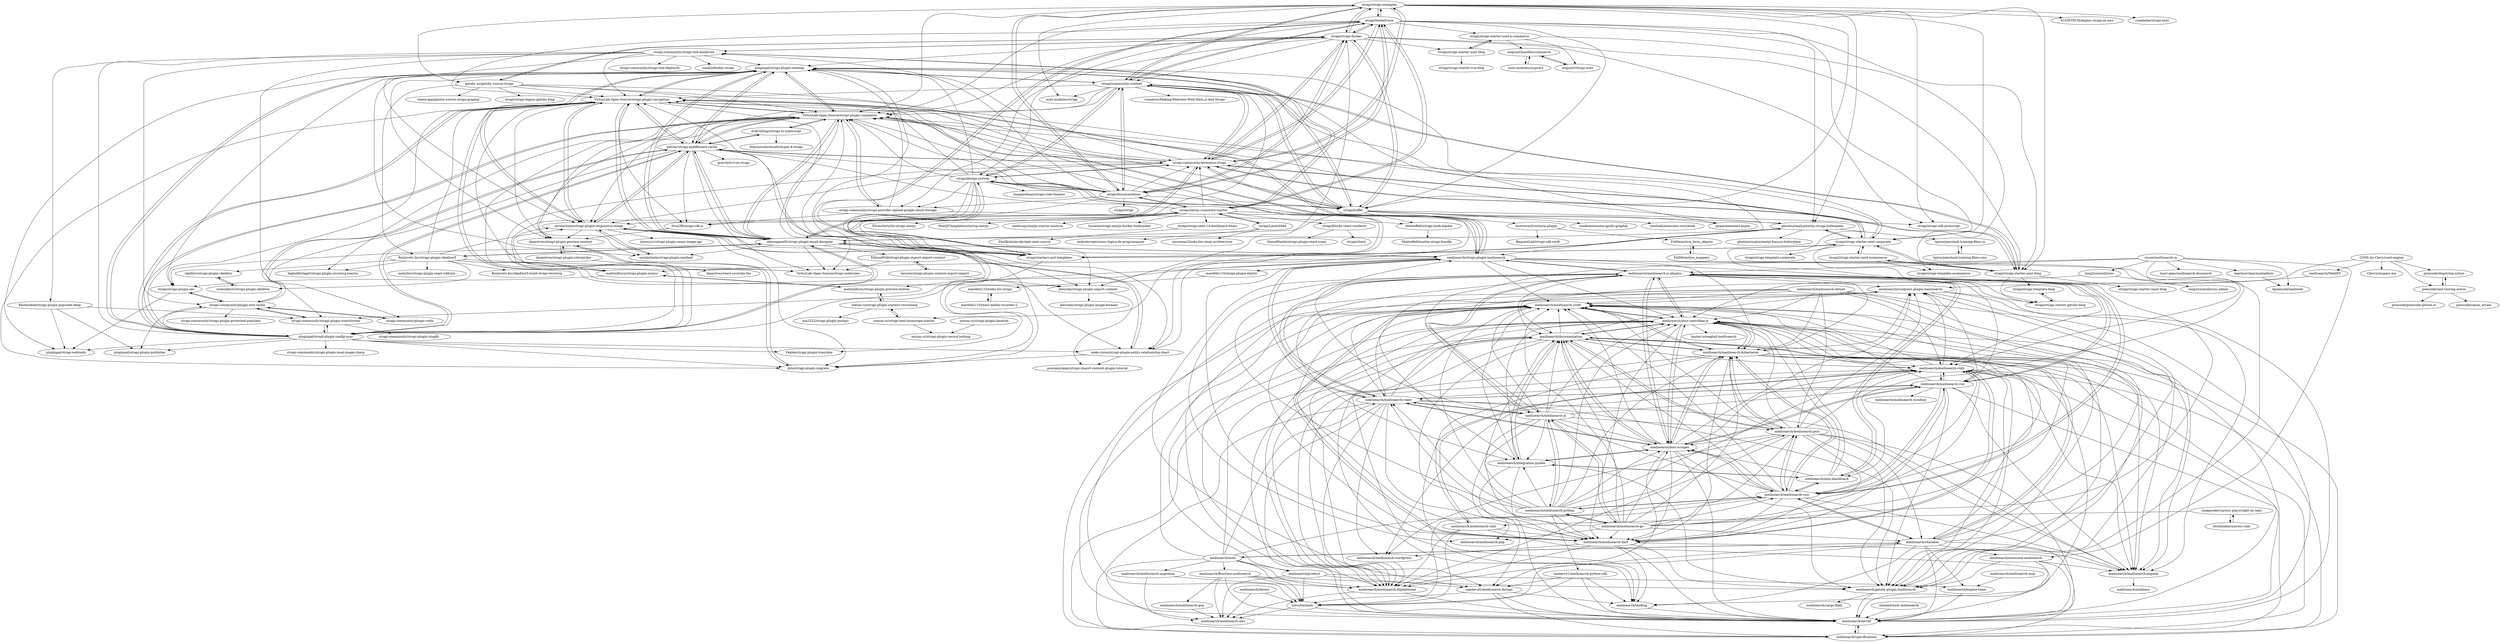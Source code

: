 digraph G {
"strapi/strapi-examples" -> "strapi/foodadvisor"
"strapi/strapi-examples" -> "strapi/strapi-docker"
"strapi/strapi-examples" -> "strapi-community/awesome-strapi"
"strapi/strapi-examples" -> "strapi/community-content"
"strapi/strapi-examples" -> "strapi/strapi-sdk-javascript"
"strapi/strapi-examples" -> "VirtusLab-Open-Source/strapi-plugin-comments"
"strapi/strapi-examples" -> "strapi/strapi-starter-next-blog"
"strapi/strapi-examples" -> "gatsby-uc/gatsby-source-strapi"
"strapi/strapi-examples" -> "61FINTECH/deploy-strapi-on-aws"
"strapi/strapi-examples" -> "strapi/buffet"
"strapi/strapi-examples" -> "strapi/strapi-starter-next-corporate"
"strapi/strapi-examples" -> "ryanbelke/strapi-next"
"strapi/strapi-examples" -> "ghoshnirmalya/nextjs-strapi-boilerplate"
"strapi/strapi-examples" -> "strapi/documentation"
"strapi/strapi-examples" -> "nuxt-modules/strapi" ["e"=1]
"shakacode/cypress-playwright-on-rails" -> "testdouble/cypress-rails"
"shakacode/cypress-playwright-on-rails" -> "meilisearch/meilisearch-rails"
"strapi/strapi-docker" -> "strapi/strapi-examples"
"strapi/strapi-docker" -> "strapi-community/awesome-strapi"
"strapi/strapi-docker" -> "strapi/strapi-sdk-javascript"
"strapi/strapi-docker" -> "strapi/buffet"
"strapi/strapi-docker" -> "gatsby-uc/gatsby-source-strapi"
"strapi/strapi-docker" -> "strapi/documentation"
"strapi/strapi-docker" -> "strapi/foodadvisor"
"strapi/strapi-docker" -> "strapi/community-content"
"strapi/strapi-docker" -> "strapi-community/strapi-provider-upload-google-cloud-storage"
"strapi/strapi-docker" -> "pluginpal/strapi-plugin-sitemap"
"strapi/strapi-docker" -> "VirtusLab-Open-Source/strapi-plugin-comments"
"strapi/strapi-docker" -> "strapi/strapi-starter-next-blog"
"strapi/strapi-docker" -> "jbeuckm/strapi-plugin-import-content"
"strapi/strapi-docker" -> "strapi-community/strapi-tool-dockerize"
"strapi/strapi-docker" -> "strapi/strapi-starter-nuxt-blog"
"erikvullings/strapi-to-typescript" -> "VirtusLab-Open-Source/strapi-plugin-comments"
"erikvullings/strapi-to-typescript" -> "patrixr/strapi-middleware-cache"
"erikvullings/strapi-to-typescript" -> "francescolorenzetti/types-4-strapi"
"strapi/foodadvisor" -> "strapi/strapi-examples"
"strapi/foodadvisor" -> "strapi-community/awesome-strapi"
"strapi/foodadvisor" -> "strapi/community-content"
"strapi/foodadvisor" -> "strapi/starters-and-templates"
"strapi/foodadvisor" -> "strapi/nextjs-corporate-starter"
"strapi/foodadvisor" -> "strapi/documentation"
"strapi/foodadvisor" -> "VirtusLab-Open-Source/strapi-plugin-comments"
"strapi/foodadvisor" -> "strapi/strapi-starter-next-blog"
"strapi/foodadvisor" -> "ghoshnirmalya/nextjs-strapi-boilerplate"
"strapi/foodadvisor" -> "strapi/strapi-starter-next-corporate"
"strapi/foodadvisor" -> "strapi/design-system"
"strapi/foodadvisor" -> "strapi/strapi-docker"
"strapi/foodadvisor" -> "strapi/buffet"
"strapi/foodadvisor" -> "VirtusLab-Open-Source/strapi-plugin-navigation"
"strapi/foodadvisor" -> "strapi/strapi-starter-nuxt-e-commerce"
"gatsby-uc/gatsby-source-strapi" -> "strapi/strapi-legacy-gatsby-blog"
"gatsby-uc/gatsby-source-strapi" -> "relate-app/gatsby-source-strapi-graphql"
"gatsby-uc/gatsby-source-strapi" -> "strapi/strapi-starter-gatsby-blog"
"gatsby-uc/gatsby-source-strapi" -> "strapi/strapi-docker"
"gatsby-uc/gatsby-source-strapi" -> "Roslovets-Inc/strapi-plugin-ckeditor5"
"gatsby-uc/gatsby-source-strapi" -> "VirtusLab-Open-Source/strapi-plugin-comments"
"gatsby-uc/gatsby-source-strapi" -> "VirtusLab-Open-Source/strapi-plugin-navigation"
"gatsby-uc/gatsby-source-strapi" -> "strapi-community/awesome-strapi"
"strapi-community/strapi-provider-upload-google-cloud-storage" -> "VirtusLab-Open-Source/strapi-plugin-comments"
"strapi-community/strapi-provider-upload-google-cloud-storage" -> "pluginpal/strapi-plugin-sitemap"
"strapi-community/strapi-provider-upload-google-cloud-storage" -> "Stun3R/strapi-sdk-js"
"strapi-community/strapi-provider-upload-google-cloud-storage" -> "MattieBelt/strapi-hook-algolia"
"meilisearch/MeiliES" -> "meilisearch/vuepress-plugin-meilisearch"
"strapi/buffet" -> "pluginpal/strapi-plugin-sitemap"
"strapi/buffet" -> "pnpm/awesome-pnpm" ["e"=1]
"strapi/buffet" -> "strapi-community/awesome-strapi"
"strapi/buffet" -> "lauthieb/awesome-storybook" ["e"=1]
"strapi/buffet" -> "strapi/community-content"
"strapi/buffet" -> "strapi/strapi-sdk-javascript"
"strapi/buffet" -> "VirtusLab-Open-Source/strapi-plugin-comments"
"strapi/buffet" -> "ooade/awesome-apollo-graphql" ["e"=1]
"strapi/buffet" -> "strapi/strapi-docker"
"strapi/buffet" -> "livestorm/livestorm-plugin"
"strapi/buffet" -> "strapi/design-system"
"strapi/buffet" -> "alexzaganelli/strapi-plugin-email-designer"
"strapi/buffet" -> "MattieBelt/strapi-hook-algolia"
"jbeuckm/strapi-plugin-import-content" -> "pouyamiralayi/strapi-import-content-plugin-tutorial"
"jbeuckm/strapi-plugin-import-content" -> "jbeuckm/strapi-plugin-image-formats"
"FidMe/active_form_objects" -> "FidMe/active_mappers"
"FidMe/active_mappers" -> "FidMe/active_form_objects"
"pluginpal/strapi-plugin-sitemap" -> "VirtusLab-Open-Source/strapi-plugin-comments"
"pluginpal/strapi-plugin-sitemap" -> "pluginpal/strapi-plugin-config-sync"
"pluginpal/strapi-plugin-sitemap" -> "VirtusLab-Open-Source/strapi-plugin-navigation"
"pluginpal/strapi-plugin-sitemap" -> "patrixr/strapi-middleware-cache"
"pluginpal/strapi-plugin-sitemap" -> "nicolashmln/strapi-plugin-responsive-image"
"pluginpal/strapi-plugin-sitemap" -> "strapi/strapi-plugin-seo"
"pluginpal/strapi-plugin-sitemap" -> "alexzaganelli/strapi-plugin-email-designer"
"pluginpal/strapi-plugin-sitemap" -> "pluginpal/strapi-webtools"
"pluginpal/strapi-plugin-sitemap" -> "strapi/buffet"
"pluginpal/strapi-plugin-sitemap" -> "pnpm/awesome-pnpm" ["e"=1]
"pluginpal/strapi-plugin-sitemap" -> "nicolashmln/strapi-plugin-oembed"
"pluginpal/strapi-plugin-sitemap" -> "Fekide/strapi-plugin-translate"
"pluginpal/strapi-plugin-sitemap" -> "danestves/strapi-plugin-preview-content"
"pluginpal/strapi-plugin-sitemap" -> "meilisearch/strapi-plugin-meilisearch"
"pluginpal/strapi-plugin-sitemap" -> "strapi/community-content"
"strapi-community/awesome-strapi" -> "VirtusLab-Open-Source/strapi-plugin-comments"
"strapi-community/awesome-strapi" -> "patrixr/strapi-middleware-cache"
"strapi-community/awesome-strapi" -> "alexzaganelli/strapi-plugin-email-designer"
"strapi-community/awesome-strapi" -> "VirtusLab-Open-Source/strapi-plugin-navigation"
"strapi-community/awesome-strapi" -> "strapi/strapi-examples"
"strapi-community/awesome-strapi" -> "strapi/strapi-docker"
"strapi-community/awesome-strapi" -> "strapi/buffet"
"strapi-community/awesome-strapi" -> "pluginpal/strapi-plugin-sitemap"
"strapi-community/awesome-strapi" -> "strapi/foodadvisor"
"strapi-community/awesome-strapi" -> "strapi/strapi-starter-next-blog"
"strapi-community/awesome-strapi" -> "nicolashmln/strapi-plugin-responsive-image"
"strapi-community/awesome-strapi" -> "strapi/design-system"
"strapi-community/awesome-strapi" -> "pluginpal/strapi-plugin-config-sync"
"strapi-community/awesome-strapi" -> "strapi/community-content"
"strapi-community/awesome-strapi" -> "strapi/strapi-starter-next-corporate"
"lazurey/strapi-plugin-content-export-import" -> "EdisonPeM/strapi-plugin-import-export-content"
"lazurey/strapi-plugin-content-export-import" -> "jbeuckm/strapi-plugin-import-content"
"strapi/strapi-starter-next-blog" -> "strapi/strapi-starter-next-corporate"
"strapi/strapi-starter-next-blog" -> "strapi/strapi-template-blog"
"strapi/strapi-starter-next-blog" -> "strapi/strapi-starter-react-blog"
"strapi/strapi-starter-next-blog" -> "strapi/strapi-starter-next-ecommerce"
"strapi/strapi-starter-next-blog" -> "strapi-community/awesome-strapi"
"strapi/strapi-starter-next-blog" -> "strapi/community-content"
"strapi/strapi-starter-next-blog" -> "strapi/strapi-starter-gatsby-blog"
"meilisearch/meilisearch-js" -> "meilisearch/meilisearch-js-plugins"
"meilisearch/meilisearch-js" -> "meilisearch/documentation"
"meilisearch/meilisearch-js" -> "meilisearch/meilisearch-react"
"meilisearch/meilisearch-js" -> "meilisearch/meilisearch-vue"
"meilisearch/meilisearch-js" -> "meilisearch/meilisearch-python"
"meilisearch/meilisearch-js" -> "meilisearch/docs-scraper"
"meilisearch/meilisearch-js" -> "meilisearch/meilisearch-swift"
"meilisearch/meilisearch-js" -> "meilisearch/meilisearch-go"
"meilisearch/meilisearch-js" -> "meilisearch/meilisearch-rust"
"meilisearch/meilisearch-js" -> "meilisearch/meilisearch-php" ["e"=1]
"meilisearch/meilisearch-js" -> "meilisearch/strapi-plugin-meilisearch"
"meilisearch/meilisearch-js" -> "meilisearch/docs-searchbar.js"
"meilisearch/meilisearch-js" -> "meilisearch/integration-guides"
"meilisearch/meilisearch-js" -> "meilisearch/meilisearch-dart"
"meilisearch/meilisearch-js" -> "meilisearch/meilisearch-java"
"ghoshnirmalya/nextjs-strapi-boilerplate" -> "ghoshnirmalya/nextjs-hasura-boilerplate" ["e"=1]
"ghoshnirmalya/nextjs-strapi-boilerplate" -> "strapi/starters-and-templates"
"ghoshnirmalya/nextjs-strapi-boilerplate" -> "alexzaganelli/strapi-plugin-email-designer"
"ghoshnirmalya/nextjs-strapi-boilerplate" -> "strapi/strapi-starter-next-corporate"
"ghoshnirmalya/nextjs-strapi-boilerplate" -> "tpiros/jamstack-training-films-ui"
"ghoshnirmalya/nextjs-strapi-boilerplate" -> "VirtusLab-Open-Source/strapi-plugin-comments"
"meilisearch/milli" -> "meilisearch/charabia"
"meilisearch/milli" -> "meilisearch/meilisearch-swift"
"meilisearch/milli" -> "irevoire/mieli"
"meilisearch/milli" -> "meilisearch/meilisearch-migration"
"meilisearch/milli" -> "meilisearch/meilisearch-react"
"meilisearch/milli" -> "meilisearch/product"
"meilisearch/milli" -> "meilisearch/meilisearch-aws"
"meilisearch/milli" -> "meilisearch/meilisearch-rust"
"meilisearch/milli" -> "meilisearch/meilisearch-digitalocean"
"meilisearch/milli" -> "meilisearch/firestore-meilisearch"
"meilisearch/milli" -> "meilisearch/documentation"
"CSML-by-Clevy/csml-engine" -> "ponicode/dogstring-action"
"CSML-by-Clevy/csml-engine" -> "ponicode/unit-testing-action"
"CSML-by-Clevy/csml-engine" -> "Clevyio/nopass.me"
"CSML-by-Clevy/csml-engine" -> "meilisearch/docs-searchbar.js"
"CSML-by-Clevy/csml-engine" -> "meilisearch/MeiliES"
"strapi/community-content" -> "VirtusLab-Open-Source/strapi-plugin-comments"
"strapi/community-content" -> "pluginpal/strapi-plugin-sitemap"
"strapi/community-content" -> "patrixr/strapi-middleware-cache"
"strapi/community-content" -> "strapi/foodadvisor"
"strapi/community-content" -> "strapi/buffet"
"strapi/community-content" -> "strapi/strapi-examples"
"strapi/community-content" -> "strapi-community/awesome-strapi"
"strapi/community-content" -> "jbeuckm/strapi-plugin-import-content"
"strapi/community-content" -> "strapi/strapi-starter-next-blog"
"strapi/community-content" -> "VirtusLab-Open-Source/strapi-plugin-navigation"
"strapi/community-content" -> "strapi/documentation"
"strapi/community-content" -> "nuxt-modules/strapi" ["e"=1]
"strapi/community-content" -> "strapi/design-system"
"strapi/community-content" -> "ivandoric/Making-Websites-With-Next.js-And-Strapi"
"strapi/community-content" -> "strapi/strapi-starter-next-corporate"
"patrixr/strapi-middleware-cache" -> "VirtusLab-Open-Source/strapi-plugin-comments"
"patrixr/strapi-middleware-cache" -> "strapi-community/plugin-rest-cache"
"patrixr/strapi-middleware-cache" -> "ijsto/strapi-plugin-migrate"
"patrixr/strapi-middleware-cache" -> "VirtusLab-Open-Source/strapi-plugin-navigation"
"patrixr/strapi-middleware-cache" -> "pluginpal/strapi-plugin-sitemap"
"patrixr/strapi-middleware-cache" -> "nicolashmln/strapi-plugin-responsive-image"
"patrixr/strapi-middleware-cache" -> "alexzaganelli/strapi-plugin-email-designer"
"patrixr/strapi-middleware-cache" -> "VirtusLab-Open-Source/strapi-molecules"
"patrixr/strapi-middleware-cache" -> "strapi-community/plugin-redis"
"patrixr/strapi-middleware-cache" -> "erikvullings/strapi-to-typescript"
"patrixr/strapi-middleware-cache" -> "Stun3R/strapi-sdk-js"
"patrixr/strapi-middleware-cache" -> "pluginpal/strapi-plugin-config-sync"
"patrixr/strapi-middleware-cache" -> "meilisearch/strapi-plugin-meilisearch"
"patrixr/strapi-middleware-cache" -> "strapi-community/awesome-strapi"
"patrixr/strapi-middleware-cache" -> "gravitybv/vue-strapi"
"meilisearch/integration-guides" -> "meilisearch/meilisearch-swift"
"meilisearch/integration-guides" -> "meilisearch/docs-searchbar.js"
"meilisearch/integration-guides" -> "meilisearch/devrel"
"meilisearch/integration-guides" -> "meilisearch/documentation"
"meilisearch/integration-guides" -> "meilisearch/gatsby-plugin-meilisearch"
"meilisearch/integration-guides" -> "sanders41/meilisearch-fastapi"
"meilisearch/integration-guides" -> "meilisearch/mini-dashboard"
"meilisearch/integration-guides" -> "meilisearch/docs-scraper"
"meilisearch/meilisearch-react" -> "meilisearch/meilisearch-js-plugins"
"meilisearch/meilisearch-react" -> "meilisearch/meilisearch-swift"
"meilisearch/meilisearch-react" -> "meilisearch/specifications"
"meilisearch/meilisearch-react" -> "meilisearch/gatsby-plugin-meilisearch"
"meilisearch/meilisearch-react" -> "meilisearch/meilisearch-dart"
"meilisearch/meilisearch-react" -> "meilisearch/meilisearch-wordpress"
"meilisearch/meilisearch-react" -> "meilisearch/docs-searchbar.js"
"meilisearch/meilisearch-react" -> "meilisearch/docs-scraper"
"meilisearch/meilisearch-react" -> "meilisearch/meilisearch-digitalocean"
"meilisearch/meilisearch-react" -> "meilisearch/devrel"
"meilisearch/meilisearch-react" -> "meilisearch/meilisearch-angular"
"meilisearch/meilisearch-react" -> "meilisearch/meilisearch-vue"
"meilisearch/meilisearch-react" -> "meilisearch/meilisearch-js"
"meilisearch/meilisearch-react" -> "meilisearch/strapi-plugin-meilisearch"
"meilisearch/meilisearch-react" -> "meilisearch/meilisearch-ruby"
"node-vision/strapi-plugin-entity-relationship-chart" -> "nicolashmln/strapi-plugin-responsive-image"
"node-vision/strapi-plugin-entity-relationship-chart" -> "ijsto/strapi-plugin-migrate"
"node-vision/strapi-plugin-entity-relationship-chart" -> "pouyamiralayi/strapi-import-content-plugin-tutorial"
"meilisearch/docs-searchbar.js" -> "meilisearch/docs-scraper"
"meilisearch/docs-searchbar.js" -> "meilisearch/meilisearch-swift"
"meilisearch/docs-searchbar.js" -> "meilisearch/devrel"
"meilisearch/docs-searchbar.js" -> "meilisearch/documentation"
"meilisearch/docs-searchbar.js" -> "meilisearch/landing"
"meilisearch/docs-searchbar.js" -> "sanders41/meilisearch-fastapi"
"meilisearch/docs-searchbar.js" -> "meilisearch/meilisearch-kubernetes"
"meilisearch/docs-searchbar.js" -> "meilisearch/meilisearch-dart"
"meilisearch/docs-searchbar.js" -> "meilisearch/meilisearch-js-plugins"
"meilisearch/docs-searchbar.js" -> "meilisearch/specifications"
"meilisearch/docs-searchbar.js" -> "meilisearch/meilisearch-digitalocean"
"meilisearch/docs-searchbar.js" -> "meilisearch/meilisearch-angular"
"meilisearch/docs-searchbar.js" -> "meilisearch/product"
"meilisearch/docs-searchbar.js" -> "hactar-is/wagtail-meilisearch"
"meilisearch/docs-searchbar.js" -> "meilisearch/gatsby-plugin-meilisearch"
"meilisearch/meilisearch-go" -> "meilisearch/meilisearch-swift"
"meilisearch/meilisearch-go" -> "meilisearch/meilisearch-rust"
"meilisearch/meilisearch-go" -> "meilisearch/documentation"
"meilisearch/meilisearch-go" -> "meilisearch/meilisearch-java"
"meilisearch/meilisearch-go" -> "meilisearch/meilisearch-python"
"meilisearch/meilisearch-go" -> "meilisearch/meilisearch-ruby"
"meilisearch/meilisearch-go" -> "meilisearch/meilisearch-js"
"meilisearch/meilisearch-go" -> "meilisearch/meilisearch-kubernetes"
"meilisearch/meilisearch-go" -> "meilisearch/meilisearch-react"
"meilisearch/meilisearch-go" -> "meilisearch/docs-searchbar.js"
"meilisearch/meilisearch-go" -> "meilisearch/charabia"
"meilisearch/meilisearch-go" -> "meilisearch/meilisearch-dart"
"meilisearch/meilisearch-go" -> "meilisearch/meilisearch-js-plugins"
"meilisearch/meilisearch-go" -> "meilisearch/meilisearch-php" ["e"=1]
"meilisearch/meilisearch-go" -> "meilisearch/docs-scraper"
"VirtusLab-Open-Source/strapi-plugin-comments" -> "VirtusLab-Open-Source/strapi-plugin-navigation"
"VirtusLab-Open-Source/strapi-plugin-comments" -> "pluginpal/strapi-plugin-sitemap"
"VirtusLab-Open-Source/strapi-plugin-comments" -> "alexzaganelli/strapi-plugin-email-designer"
"VirtusLab-Open-Source/strapi-plugin-comments" -> "patrixr/strapi-middleware-cache"
"VirtusLab-Open-Source/strapi-plugin-comments" -> "meilisearch/strapi-plugin-meilisearch"
"VirtusLab-Open-Source/strapi-plugin-comments" -> "VirtusLab-Open-Source/strapi-molecules"
"VirtusLab-Open-Source/strapi-plugin-comments" -> "erikvullings/strapi-to-typescript"
"VirtusLab-Open-Source/strapi-plugin-comments" -> "pluginpal/strapi-plugin-config-sync"
"VirtusLab-Open-Source/strapi-plugin-comments" -> "danestves/strapi-plugin-preview-content"
"VirtusLab-Open-Source/strapi-plugin-comments" -> "nicolashmln/strapi-plugin-responsive-image"
"VirtusLab-Open-Source/strapi-plugin-comments" -> "nicolashmln/strapi-plugin-oembed"
"VirtusLab-Open-Source/strapi-plugin-comments" -> "mattmilburn/strapi-plugin-menus"
"VirtusLab-Open-Source/strapi-plugin-comments" -> "node-vision/strapi-plugin-entity-relationship-chart"
"VirtusLab-Open-Source/strapi-plugin-comments" -> "fagbokforlaget/strapi-plugin-wysiwyg-toastui"
"VirtusLab-Open-Source/strapi-plugin-comments" -> "strapi-community/strapi-provider-upload-google-cloud-storage"
"meilisearch/meilisearch-js-plugins" -> "meilisearch/meilisearch-vue"
"meilisearch/meilisearch-js-plugins" -> "meilisearch/meilisearch-react"
"meilisearch/meilisearch-js-plugins" -> "meilisearch/docs-searchbar.js"
"meilisearch/meilisearch-js-plugins" -> "meilisearch/docs-scraper"
"meilisearch/meilisearch-js-plugins" -> "meilisearch/meilisearch-js"
"meilisearch/meilisearch-js-plugins" -> "meilisearch/mini-dashboard"
"meilisearch/meilisearch-js-plugins" -> "meilisearch/meilisearch-rust"
"meilisearch/meilisearch-js-plugins" -> "sanders41/meilisearch-fastapi"
"meilisearch/meilisearch-js-plugins" -> "meilisearch/integration-guides"
"meilisearch/meilisearch-js-plugins" -> "meilisearch/vuepress-plugin-meilisearch"
"meilisearch/meilisearch-js-plugins" -> "meilisearch/strapi-plugin-meilisearch"
"meilisearch/meilisearch-js-plugins" -> "meilisearch/meilisearch-ruby"
"meilisearch/meilisearch-js-plugins" -> "meilisearch/meilisearch-php" ["e"=1]
"meilisearch/meilisearch-js-plugins" -> "meilisearch/documentation"
"meilisearch/meilisearch-js-plugins" -> "meilisearch/meilisearch-kubernetes"
"ijsto/strapi-plugin-migrate" -> "danestves/strapi-plugin-preview-content"
"strapi/strapi-starter-gatsby-blog" -> "strapi/strapi-template-blog"
"testdouble/cypress-rails" -> "shakacode/cypress-playwright-on-rails"
"meilisearch/meilisearch-python" -> "meilisearch/docs-scraper"
"meilisearch/meilisearch-python" -> "meilisearch/meilisearch-rust"
"meilisearch/meilisearch-python" -> "meilisearch/meilisearch-swift"
"meilisearch/meilisearch-python" -> "meilisearch/meilisearch-dart"
"meilisearch/meilisearch-python" -> "meilisearch/documentation"
"meilisearch/meilisearch-python" -> "meilisearch/meilisearch-kubernetes"
"meilisearch/meilisearch-python" -> "meilisearch/meilisearch-react"
"meilisearch/meilisearch-python" -> "meilisearch/meilisearch-js"
"meilisearch/meilisearch-python" -> "meilisearch/docs-searchbar.js"
"meilisearch/meilisearch-python" -> "meilisearch/meilisearch-js-plugins"
"meilisearch/meilisearch-python" -> "sanders41/meilisearch-python-sdk"
"meilisearch/meilisearch-python" -> "meilisearch/meilisearch-go"
"meilisearch/meilisearch-python" -> "meilisearch/meilisearch-java"
"meilisearch/meilisearch-python" -> "meilisearch/integration-guides"
"meilisearch/meilisearch-python" -> "meilisearch/meilisearch-ruby"
"meilisearch/documentation" -> "meilisearch/meilisearch-swift"
"meilisearch/documentation" -> "meilisearch/devrel"
"meilisearch/documentation" -> "meilisearch/docs-searchbar.js"
"meilisearch/documentation" -> "meilisearch/docs-scraper"
"meilisearch/documentation" -> "meilisearch/specifications"
"meilisearch/documentation" -> "meilisearch/vuepress-plugin-meilisearch"
"meilisearch/documentation" -> "meilisearch/meilisearch-kubernetes"
"meilisearch/documentation" -> "meilisearch/landing"
"meilisearch/documentation" -> "meilisearch/integration-guides"
"meilisearch/documentation" -> "meilisearch/meilisearch-java"
"meilisearch/documentation" -> "meilisearch/meilisearch-dart"
"meilisearch/documentation" -> "meilisearch/charabia"
"meilisearch/documentation" -> "meilisearch/meilisearch-digitalocean"
"meilisearch/documentation" -> "meilisearch/meilisearch-angular"
"meilisearch/documentation" -> "meilisearch/meilisearch-ruby"
"strapi/strapi-starter-nuxt-blog" -> "strapi/strapi-starter-nuxt-e-commerce"
"strapi/strapi-starter-nuxt-blog" -> "strapi/strapi-starter-vue-blog"
"meilisearch/meilisearch-java" -> "meilisearch/meilisearch-swift"
"meilisearch/meilisearch-java" -> "meilisearch/meilisearch-dart"
"meilisearch/meilisearch-java" -> "meilisearch/documentation"
"meilisearch/meilisearch-java" -> "meilisearch/meilisearch-kubernetes"
"meilisearch/meilisearch-java" -> "meilisearch/meilisearch-ruby"
"meilisearch/meilisearch-java" -> "meilisearch/meilisearch-digitalocean"
"meilisearch/meilisearch-java" -> "meilisearch/meilisearch-angular"
"meilisearch/meilisearch-java" -> "meilisearch/meilisearch-rust"
"meilisearch/meilisearch-java" -> "meilisearch/docs-scraper"
"meilisearch/meilisearch-java" -> "meilisearch/devrel"
"meilisearch/meilisearch-java" -> "meilisearch/docs-searchbar.js"
"meilisearch/meilisearch-java" -> "meilisearch/charabia"
"meilisearch/meilisearch-java" -> "meilisearch/gatsby-plugin-meilisearch"
"meilisearch/meilisearch-java" -> "meilisearch/meilisearch-wordpress"
"meilisearch/meilisearch-java" -> "meilisearch/vuepress-plugin-meilisearch"
"meilisearch/meilisearch-ruby" -> "meilisearch/meilisearch-rails"
"meilisearch/meilisearch-ruby" -> "meilisearch/meilisearch-swift"
"meilisearch/meilisearch-ruby" -> "meilisearch/meilisearch-dart"
"meilisearch/meilisearch-ruby" -> "meilisearch/meilisearch-angular"
"meilisearch/meilisearch-ruby" -> "meilisearch/gatsby-plugin-meilisearch"
"meilisearch/meilisearch-ruby" -> "meilisearch/vuepress-plugin-meilisearch"
"meilisearch/meilisearch-ruby" -> "meilisearch/meilisearch-digitalocean"
"meilisearch/meilisearch-ruby" -> "meilisearch/devrel"
"meilisearch/meilisearch-ruby" -> "meilisearch/meilisearch-vue"
"meilisearch/meilisearch-ruby" -> "meilisearch/specifications"
"meilisearch/meilisearch-ruby" -> "meilisearch/docs-searchbar.js"
"meilisearch/meilisearch-kubernetes" -> "meilisearch/meilisearch-swift"
"meilisearch/meilisearch-kubernetes" -> "meilisearch/meilisearch-dart"
"meilisearch/meilisearch-kubernetes" -> "meilisearch/docs-searchbar.js"
"meilisearch/meilisearch-kubernetes" -> "meilisearch/meilisearch-rust"
"meilisearch/meilisearch-kubernetes" -> "meilisearch/devrel"
"meilisearch/meilisearch-kubernetes" -> "meilisearch/meilisearch-angular"
"meilisearch/meilisearch-kubernetes" -> "meilisearch/documentation"
"meilisearch/meilisearch-kubernetes" -> "meilisearch/gatsby-plugin-meilisearch"
"meilisearch/meilisearch-kubernetes" -> "meilisearch/docs-scraper"
"meilisearch/meilisearch-kubernetes" -> "meilisearch/meilisearch-ruby"
"meilisearch/meilisearch-kubernetes" -> "meilisearch/meilisearch-java"
"meilisearch/meilisearch-kubernetes" -> "meilisearch/vuepress-plugin-meilisearch"
"meilisearch/meilisearch-kubernetes" -> "meilisearch/specifications"
"meilisearch/meilisearch-kubernetes" -> "meilisearch/meilisearch-digitalocean"
"meilisearch/meilisearch-kubernetes" -> "meilisearch/landing"
"snipcart/headlesscommerce" -> "snipcart/strapi-nuxt"
"snipcart/headlesscommerce" -> "nuxt-modules/snipcart"
"meilisearch/meilisearch-dotnet" -> "meilisearch/meilisearch-dart"
"meilisearch/meilisearch-dotnet" -> "meilisearch/meilisearch-swift"
"meilisearch/meilisearch-dotnet" -> "meilisearch/meilisearch-angular"
"meilisearch/meilisearch-dotnet" -> "meilisearch/meilisearch-kubernetes"
"meilisearch/meilisearch-dotnet" -> "meilisearch/docs-searchbar.js"
"meilisearch/meilisearch-dotnet" -> "meilisearch/meilisearch-ruby"
"meilisearch/meilisearch-dotnet" -> "meilisearch/documentation"
"meilisearch/meilisearch-dotnet" -> "meilisearch/devrel"
"meilisearch/meilisearch-dotnet" -> "meilisearch/meilisearch-react"
"meilisearch/meilisearch-dotnet" -> "meilisearch/gatsby-plugin-meilisearch"
"meilisearch/meilisearch-dotnet" -> "meilisearch/meilisearch-java"
"MattieBelt/strapi-hook-algolia" -> "MattieBelt/mattie-strapi-bundle"
"meilisearch/meilisearch-rust" -> "meilisearch/meilisearch-swift"
"meilisearch/meilisearch-rust" -> "meilisearch/meilisearch-kubernetes"
"meilisearch/meilisearch-rust" -> "meilisearch/meilisearch-dart"
"meilisearch/meilisearch-rust" -> "meilisearch/charabia"
"meilisearch/meilisearch-rust" -> "meilisearch/docs-scraper"
"meilisearch/meilisearch-rust" -> "meilisearch/meilisearch-ruby"
"meilisearch/meilisearch-rust" -> "meilisearch/documentation"
"meilisearch/meilisearch-rust" -> "meilisearch/docs-searchbar.js"
"meilisearch/meilisearch-rust" -> "meilisearch/meilisearch-js-plugins"
"meilisearch/meilisearch-rust" -> "meilisearch/meilisearch-vue"
"meilisearch/meilisearch-rust" -> "meilisearch/mini-dashboard"
"meilisearch/meilisearch-rust" -> "meilisearch/meilisearch-angular"
"meilisearch/meilisearch-rust" -> "meilisearch/meilisearch-python"
"meilisearch/meilisearch-rust" -> "irevoire/mieli"
"meilisearch/meilisearch-rust" -> "meilisearch/meilisearch-java"
"meilisearch/docs-scraper" -> "meilisearch/docs-searchbar.js"
"meilisearch/docs-scraper" -> "meilisearch/meilisearch-swift"
"meilisearch/docs-scraper" -> "meilisearch/documentation"
"meilisearch/docs-scraper" -> "meilisearch/vuepress-plugin-meilisearch"
"meilisearch/docs-scraper" -> "meilisearch/meilisearch-kubernetes"
"meilisearch/docs-scraper" -> "sanders41/meilisearch-fastapi"
"meilisearch/docs-scraper" -> "meilisearch/meilisearch-dart"
"meilisearch/docs-scraper" -> "meilisearch/meilisearch-js-plugins"
"meilisearch/docs-scraper" -> "meilisearch/meilisearch-rust"
"meilisearch/docs-scraper" -> "meilisearch/meilisearch-react"
"meilisearch/docs-scraper" -> "meilisearch/integration-guides"
"meilisearch/docs-scraper" -> "meilisearch/meilisearch-ruby"
"meilisearch/docs-scraper" -> "meilisearch/devrel"
"meilisearch/docs-scraper" -> "meilisearch/meilisearch-vue"
"meilisearch/docs-scraper" -> "meilisearch/gatsby-plugin-meilisearch"
"meilisearch/meilisearch-swift" -> "meilisearch/meilisearch-angular"
"meilisearch/meilisearch-swift" -> "meilisearch/meilisearch-dart"
"meilisearch/meilisearch-swift" -> "meilisearch/meilisearch-digitalocean"
"meilisearch/meilisearch-swift" -> "meilisearch/devrel"
"meilisearch/meilisearch-swift" -> "meilisearch/gatsby-plugin-meilisearch"
"meilisearch/meilisearch-swift" -> "meilisearch/specifications"
"meilisearch/meilisearch-swift" -> "meilisearch/meilisearch-kubernetes"
"meilisearch/meilisearch-swift" -> "meilisearch/docs-searchbar.js"
"meilisearch/meilisearch-digitalocean" -> "meilisearch/meilisearch-aws"
"meilisearch/meilisearch-digitalocean" -> "meilisearch/devrel"
"meilisearch/meilisearch-vue" -> "meilisearch/meilisearch-js-plugins"
"meilisearch/meilisearch-vue" -> "meilisearch/meilisearch-swift"
"meilisearch/meilisearch-vue" -> "meilisearch/meilisearch-dart"
"meilisearch/meilisearch-vue" -> "meilisearch/meilisearch-ruby"
"meilisearch/meilisearch-vue" -> "meilisearch/meilisearch-angular"
"meilisearch/meilisearch-vue" -> "meilisearch/meilisearch-wordpress"
"meilisearch/meilisearch-vue" -> "meilisearch/vuepress-plugin-meilisearch"
"meilisearch/meilisearch-vue" -> "meilisearch/gatsby-plugin-meilisearch"
"meilisearch/meilisearch-vue" -> "meilisearch/meilisearch-symfony" ["e"=1]
"meilisearch/meilisearch-vue" -> "meilisearch/meilisearch-react"
"meilisearch/meilisearch-vue" -> "meilisearch/docs-scraper"
"meilisearch/meilisearch-vue" -> "meilisearch/meilisearch-rust"
"meilisearch/meilisearch-vue" -> "meilisearch/specifications"
"meilisearch/meilisearch-wordpress" -> "meilisearch/meilisearch-digitalocean"
"nicolashmln/strapi-plugin-responsive-image" -> "nicolashmln/strapi-plugin-oembed"
"nicolashmln/strapi-plugin-responsive-image" -> "ijsto/strapi-plugin-migrate"
"nicolashmln/strapi-plugin-responsive-image" -> "VirtusLab-Open-Source/strapi-plugin-navigation"
"nicolashmln/strapi-plugin-responsive-image" -> "danestves/strapi-plugin-preview-content"
"nicolashmln/strapi-plugin-responsive-image" -> "patrixr/strapi-middleware-cache"
"nicolashmln/strapi-plugin-responsive-image" -> "pluginpal/strapi-plugin-sitemap"
"nicolashmln/strapi-plugin-responsive-image" -> "node-vision/strapi-plugin-entity-relationship-chart"
"nicolashmln/strapi-plugin-responsive-image" -> "alexzaganelli/strapi-plugin-email-designer"
"nicolashmln/strapi-plugin-responsive-image" -> "meilisearch/strapi-plugin-meilisearch"
"nicolashmln/strapi-plugin-responsive-image" -> "kwinyyyc/strapi-plugin-zeasy-image-api"
"strapi/strapi-starter-next-corporate" -> "strapi/strapi-starter-next-blog"
"strapi/strapi-starter-next-corporate" -> "strapi/strapi-template-corporate"
"strapi/strapi-starter-next-corporate" -> "strapi/strapi-starter-next-ecommerce"
"strapi/strapi-starter-next-corporate" -> "ghoshnirmalya/nextjs-strapi-boilerplate"
"strapi/strapi-starter-next-corporate" -> "strapi/strapi-starter-gatsby-blog"
"strapi/strapi-starter-next-corporate" -> "VirtusLab-Open-Source/strapi-plugin-comments"
"strapi/strapi-starter-next-corporate" -> "strapi/starters-and-templates"
"strapi/strapi-starter-next-corporate" -> "strapi-community/awesome-strapi"
"strapi/strapi-starter-nuxt-e-commerce" -> "snipcart/strapi-nuxt"
"strapi/strapi-starter-nuxt-e-commerce" -> "strapi/strapi-starter-nuxt-blog"
"strapi/strapi-starter-nuxt-e-commerce" -> "strapi/strapi-template-ecommerce"
"strapi/strapi-starter-nuxt-e-commerce" -> "snipcart/headlesscommerce"
"snipcart/strapi-nuxt" -> "snipcart/headlesscommerce"
"meilisearch/vuepress-plugin-meilisearch" -> "meilisearch/devrel"
"meilisearch/vuepress-plugin-meilisearch" -> "meilisearch/gatsby-plugin-meilisearch"
"meilisearch/vuepress-plugin-meilisearch" -> "meilisearch/meilisearch-digitalocean"
"meilisearch/vuepress-plugin-meilisearch" -> "meilisearch/meilisearch-angular"
"meilisearch/vuepress-plugin-meilisearch" -> "irevoire/mieli"
"meilisearch/vuepress-plugin-meilisearch" -> "meilisearch/meilisearch-swift"
"marefati110/strapi-plugin-elastic" -> "marefati110/redis-for-strapi"
"ponicode/unit-testing-action" -> "ponicode/dogstring-action"
"ponicode/unit-testing-action" -> "ponicode/ponicode.github.io"
"ponicode/unit-testing-action" -> "ponicode/squar_action"
"ponicode/dogstring-action" -> "ponicode/unit-testing-action"
"marefati110/redis-for-strapi" -> "marefati110/react-media-recorder-2"
"strapi/documentation" -> "strapi/foodadvisor"
"strapi/documentation" -> "strapi/community-content"
"strapi/documentation" -> "strapi/design-system"
"strapi/documentation" -> "VirtusLab-Open-Source/strapi-plugin-comments"
"strapi/documentation" -> "strapi/strapi-docker"
"strapi/documentation" -> "strapi-community/awesome-strapi"
"strapi/documentation" -> "strapi/strapi-examples"
"strapi/documentation" -> "patrixr/strapi-middleware-cache"
"strapi/documentation" -> "strapi/strapi" ["e"=1]
"strapi/documentation" -> "VirtusLab-Open-Source/strapi-plugin-navigation"
"strapi/documentation" -> "strapi-community/strapi-tool-dockerize"
"strapi/documentation" -> "strapi/starters-and-templates"
"strapi/documentation" -> "strapi/buffet"
"strapi/documentation" -> "strapi/nextjs-corporate-starter"
"strapi/documentation" -> "strapi-community/strapi-provider-upload-google-cloud-storage"
"EdisonPeM/strapi-plugin-import-export-content" -> "lazurey/strapi-plugin-content-export-import"
"EdisonPeM/strapi-plugin-import-export-content" -> "VirtusLab-Open-Source/strapi-molecules"
"Roslovets-Inc/strapi-plugin-ckeditor5" -> "Roslovets-Inc/ckeditor5-build-strapi-wysiwyg"
"Roslovets-Inc/strapi-plugin-ckeditor5" -> "alexzaganelli/strapi-plugin-email-designer"
"Roslovets-Inc/strapi-plugin-ckeditor5" -> "nshenderov/strapi-plugin-ckeditor"
"Roslovets-Inc/strapi-plugin-ckeditor5" -> "fagbokforlaget/strapi-plugin-wysiwyg-toastui"
"Roslovets-Inc/strapi-plugin-ckeditor5" -> "nicolashmln/strapi-plugin-responsive-image"
"Roslovets-Inc/strapi-plugin-ckeditor5" -> "ckeditor/strapi-plugin-ckeditor"
"Roslovets-Inc/strapi-plugin-ckeditor5" -> "melishev/strapi-plugin-react-editorjs"
"Roslovets-Inc/strapi-plugin-ckeditor5" -> "node-vision/strapi-plugin-entity-relationship-chart"
"Roslovets-Inc/strapi-plugin-ckeditor5" -> "VirtusLab-Open-Source/strapi-plugin-navigation"
"Roslovets-Inc/strapi-plugin-ckeditor5" -> "jbeuckm/strapi-plugin-import-content"
"Roslovets-Inc/strapi-plugin-ckeditor5" -> "VirtusLab-Open-Source/strapi-molecules"
"strapi/strapi-starter-next-ecommerce" -> "strapi/strapi-starter-next-corporate"
"strapi/strapi-starter-next-ecommerce" -> "strapi/strapi-starter-next-blog"
"strapi/strapi-starter-next-ecommerce" -> "strapi/strapi-template-ecommerce"
"VirtusLab-Open-Source/strapi-plugin-navigation" -> "VirtusLab-Open-Source/strapi-plugin-comments"
"VirtusLab-Open-Source/strapi-plugin-navigation" -> "nicolashmln/strapi-plugin-responsive-image"
"VirtusLab-Open-Source/strapi-plugin-navigation" -> "pluginpal/strapi-plugin-sitemap"
"VirtusLab-Open-Source/strapi-plugin-navigation" -> "alexzaganelli/strapi-plugin-email-designer"
"VirtusLab-Open-Source/strapi-plugin-navigation" -> "VirtusLab-Open-Source/strapi-molecules"
"VirtusLab-Open-Source/strapi-plugin-navigation" -> "patrixr/strapi-middleware-cache"
"VirtusLab-Open-Source/strapi-plugin-navigation" -> "danestves/strapi-plugin-preview-content"
"VirtusLab-Open-Source/strapi-plugin-navigation" -> "mattmilburn/strapi-plugin-menus"
"VirtusLab-Open-Source/strapi-plugin-navigation" -> "mattmilburn/strapi-plugin-preview-button"
"VirtusLab-Open-Source/strapi-plugin-navigation" -> "meilisearch/strapi-plugin-meilisearch"
"VirtusLab-Open-Source/strapi-plugin-navigation" -> "strapi/strapi-plugin-seo"
"VirtusLab-Open-Source/strapi-plugin-navigation" -> "ijsto/strapi-plugin-migrate"
"VirtusLab-Open-Source/strapi-plugin-navigation" -> "pluginpal/strapi-plugin-config-sync"
"VirtusLab-Open-Source/strapi-plugin-navigation" -> "node-vision/strapi-plugin-entity-relationship-chart"
"VirtusLab-Open-Source/strapi-plugin-navigation" -> "Stun3R/strapi-sdk-js"
"meilisearch/charabia" -> "meilisearch/devrel"
"meilisearch/charabia" -> "meilisearch/milli"
"meilisearch/charabia" -> "irevoire/mieli"
"meilisearch/charabia" -> "meilisearch/landing"
"meilisearch/charabia" -> "meilisearch/meilisearch-swift"
"meilisearch/charabia" -> "meilisearch/engine-team"
"meilisearch/charabia" -> "meilisearch/vuepress-plugin-meilisearch"
"meilisearch/charabia" -> "meilisearch/documentation"
"meilisearch/charabia" -> "meilisearch/meilisearch-rust"
"meilisearch/charabia" -> "meilisearch/awesome-meilisearch"
"meilisearch/charabia" -> "meilisearch/specifications"
"meilisearch/charabia" -> "meilisearch/meilisearch-digitalocean"
"meilisearch/charabia" -> "meilisearch/meilisearch-ruby"
"danestves/strapi-plugin-colorpicker" -> "danestves/strapi-plugin-preview-content"
"danestves/strapi-plugin-colorpicker" -> "danestves/react-youtube-lite"
"meilisearch/strapi-plugin-meilisearch" -> "meilisearch/docs-searchbar.js"
"meilisearch/strapi-plugin-meilisearch" -> "meilisearch/meilisearch-swift"
"meilisearch/strapi-plugin-meilisearch" -> "VirtusLab-Open-Source/strapi-plugin-comments"
"meilisearch/strapi-plugin-meilisearch" -> "meilisearch/gatsby-plugin-meilisearch"
"meilisearch/strapi-plugin-meilisearch" -> "alexzaganelli/strapi-plugin-email-designer"
"meilisearch/strapi-plugin-meilisearch" -> "meilisearch/meilisearch-kubernetes"
"meilisearch/strapi-plugin-meilisearch" -> "ijsto/strapi-plugin-migrate"
"meilisearch/strapi-plugin-meilisearch" -> "meilisearch/meilisearch-react"
"meilisearch/strapi-plugin-meilisearch" -> "meilisearch/meilisearch-dart"
"meilisearch/strapi-plugin-meilisearch" -> "meilisearch/meilisearch-js-plugins"
"meilisearch/strapi-plugin-meilisearch" -> "marefati110/strapi-plugin-elastic"
"meilisearch/strapi-plugin-meilisearch" -> "meilisearch/meilisearch-ruby"
"meilisearch/strapi-plugin-meilisearch" -> "mattmilburn/strapi-plugin-menus"
"meilisearch/strapi-plugin-meilisearch" -> "VirtusLab-Open-Source/strapi-plugin-navigation"
"meilisearch/strapi-plugin-meilisearch" -> "meilisearch/meilisearch-vue"
"alexzaganelli/strapi-plugin-email-designer" -> "VirtusLab-Open-Source/strapi-plugin-comments"
"alexzaganelli/strapi-plugin-email-designer" -> "VirtusLab-Open-Source/strapi-plugin-navigation"
"alexzaganelli/strapi-plugin-email-designer" -> "patrixr/strapi-middleware-cache"
"alexzaganelli/strapi-plugin-email-designer" -> "meilisearch/strapi-plugin-meilisearch"
"alexzaganelli/strapi-plugin-email-designer" -> "nicolashmln/strapi-plugin-responsive-image"
"alexzaganelli/strapi-plugin-email-designer" -> "pluginpal/strapi-plugin-sitemap"
"alexzaganelli/strapi-plugin-email-designer" -> "VirtusLab-Open-Source/strapi-molecules"
"alexzaganelli/strapi-plugin-email-designer" -> "pluginpal/strapi-plugin-config-sync"
"alexzaganelli/strapi-plugin-email-designer" -> "Roslovets-Inc/strapi-plugin-ckeditor5"
"alexzaganelli/strapi-plugin-email-designer" -> "nicolashmln/strapi-plugin-oembed"
"alexzaganelli/strapi-plugin-email-designer" -> "EdisonPeM/strapi-plugin-import-export-content"
"alexzaganelli/strapi-plugin-email-designer" -> "node-vision/strapi-plugin-entity-relationship-chart"
"alexzaganelli/strapi-plugin-email-designer" -> "strapi/strapi-plugin-seo"
"alexzaganelli/strapi-plugin-email-designer" -> "strapi-community/awesome-strapi"
"alexzaganelli/strapi-plugin-email-designer" -> "jbeuckm/strapi-plugin-import-content"
"meilisearch/meilisearch-rails" -> "meilisearch/meilisearch-ruby"
"meilisearch/meilisearch-rails" -> "meilisearch/meilisearch-swift"
"meilisearch/meilisearch-rails" -> "meilisearch/meilisearch-digitalocean"
"meilisearch/meilisearch-rails" -> "meilisearch/devrel"
"meilisearch/meilisearch-rails" -> "irevoire/mieli"
"meilisearch/meilisearch-rails" -> "meilisearch/meilisearch-dart"
"strapi/design-system" -> "pluginpal/strapi-plugin-sitemap"
"strapi/design-system" -> "nicolashmln/strapi-plugin-responsive-image"
"strapi/design-system" -> "pluginpal/strapi-plugin-config-sync"
"strapi/design-system" -> "VirtusLab-Open-Source/strapi-plugin-comments"
"strapi/design-system" -> "strapi-community/awesome-strapi"
"strapi/design-system" -> "VirtusLab-Open-Source/strapi-plugin-navigation"
"strapi/design-system" -> "strapi/starters-and-templates"
"strapi/design-system" -> "strapi/buffet"
"strapi/design-system" -> "strapi/community-content"
"strapi/design-system" -> "strapi/documentation"
"strapi/design-system" -> "Stun3R/strapi-sdk-js"
"strapi/design-system" -> "boazpoolman/strapi-code-themes"
"strapi/design-system" -> "strapi-community/strapi-provider-upload-google-cloud-storage"
"meilisearch/product" -> "irevoire/mieli"
"meilisearch/product" -> "sanders41/meilisearch-fastapi"
"meilisearch/product" -> "meilisearch/meilisearch-aws"
"meilisearch/product" -> "meilisearch/engine-team"
"meilisearch/specifications" -> "meilisearch/devrel"
"meilisearch/devrel" -> "meilisearch/specifications"
"meilisearch/meilisearch-dart" -> "meilisearch/meilisearch-angular"
"meilisearch/meilisearch-dart" -> "meilisearch/meilisearch-swift"
"meilisearch/meilisearch-dart" -> "meilisearch/meilisearch-digitalocean"
"meilisearch/meilisearch-dart" -> "meilisearch/devrel"
"meilisearch/meilisearch-dart" -> "meilisearch/meilisearch-wordpress"
"meilisearch/meilisearch-dart" -> "meilisearch/meilisearch-ruby"
"meilisearch/meilisearch-dart" -> "meilisearch/gatsby-plugin-meilisearch"
"meilisearch/meilisearch-dart" -> "meilisearch/landing"
"meilisearch/meilisearch-angular" -> "meilisearch/madness"
"meilisearch/mini-dashboard" -> "meilisearch/integration-guides"
"meilisearch/mini-dashboard" -> "meilisearch/meilisearch-js-plugins"
"meilisearch/mini-dashboard" -> "meilisearch/meilisearch-rust"
"meilisearch/mini-dashboard" -> "meilisearch/docs-scraper"
"meilisearch/mini-dashboard" -> "meilisearch/meilisearch-swift"
"meilisearch/mini-dashboard" -> "meilisearch/docs-searchbar.js"
"sanders41/meilisearch-fastapi" -> "meilisearch/devrel"
"sanders41/meilisearch-fastapi" -> "irevoire/mieli"
"sanders41/meilisearch-fastapi" -> "meilisearch/landing"
"sanders41/meilisearch-fastapi" -> "meilisearch/specifications"
"meilisearch/gatsby-plugin-meilisearch" -> "meilisearch/devrel"
"meilisearch/gatsby-plugin-meilisearch" -> "meilisearch/cargo-flaky"
"pluginpal/strapi-plugin-config-sync" -> "pluginpal/strapi-plugin-sitemap"
"pluginpal/strapi-plugin-config-sync" -> "ijsto/strapi-plugin-migrate"
"pluginpal/strapi-plugin-config-sync" -> "strapi-community/strapi-plugin-transformer"
"pluginpal/strapi-plugin-config-sync" -> "pluginpal/strapi-webtools"
"pluginpal/strapi-plugin-config-sync" -> "VirtusLab-Open-Source/strapi-plugin-comments"
"pluginpal/strapi-plugin-config-sync" -> "alexzaganelli/strapi-plugin-email-designer"
"pluginpal/strapi-plugin-config-sync" -> "VirtusLab-Open-Source/strapi-plugin-navigation"
"pluginpal/strapi-plugin-config-sync" -> "strapi-community/plugin-rest-cache"
"pluginpal/strapi-plugin-config-sync" -> "patrixr/strapi-middleware-cache"
"pluginpal/strapi-plugin-config-sync" -> "nicolashmln/strapi-plugin-responsive-image"
"pluginpal/strapi-plugin-config-sync" -> "meilisearch/strapi-plugin-meilisearch"
"pluginpal/strapi-plugin-config-sync" -> "node-vision/strapi-plugin-entity-relationship-chart"
"pluginpal/strapi-plugin-config-sync" -> "pluginpal/strapi-plugin-publisher"
"pluginpal/strapi-plugin-config-sync" -> "strapi-community/strapi-plugin-local-image-sharp"
"pluginpal/strapi-plugin-config-sync" -> "Fekide/strapi-plugin-translate"
"meilisearch/firestore-meilisearch" -> "meilisearch/meilisearch-digitalocean"
"meilisearch/firestore-meilisearch" -> "meilisearch/gatsby-plugin-meilisearch"
"meilisearch/firestore-meilisearch" -> "meilisearch/meilisearch-aws"
"meilisearch/firestore-meilisearch" -> "meilisearch/meilisearch-gcp"
"meilisearch/firestore-meilisearch" -> "meilisearch/devrel"
"meilisearch/firestore-meilisearch" -> "irevoire/mieli"
"nicolashmln/strapi-plugin-oembed" -> "nicolashmln/strapi-plugin-responsive-image"
"nuxt-modules/snipcart" -> "snipcart/headlesscommerce"
"kaermorchen/meiliadmin" -> "bpolaszek/meiliweb"
"sanders41/meilisearch-python-sdk" -> "sanders41/meilisearch-fastapi"
"sanders41/meilisearch-python-sdk" -> "meilisearch/landing"
"sanders41/meilisearch-python-sdk" -> "meilisearch/devrel"
"sanders41/meilisearch-python-sdk" -> "irevoire/mieli"
"Stun3R/strapi-sdk-js" -> "danestves/strapi-plugin-preview-content"
"danestves/strapi-plugin-preview-content" -> "danestves/strapi-plugin-colorpicker"
"danestves/strapi-plugin-preview-content" -> "ijsto/strapi-plugin-migrate"
"meilisearch/meilisearch-gcp" -> "meilisearch/meilisearch-aws"
"strapi/strapi-template-blog" -> "strapi/strapi-starter-gatsby-blog"
"meilisearch/engine-team" -> "meilisearch/devrel"
"livestorm/livestorm-plugin" -> "FidMe/active_form_objects"
"livestorm/livestorm-plugin" -> "RequestLab/strapi-sdk-swift"
"nshenderov/strapi-plugin-ckeditor" -> "ckeditor/strapi-plugin-ckeditor"
"notum-cz/strapi-plugin-content-versioning" -> "notum-cz/strapi-next-monorepo-starter"
"notum-cz/strapi-plugin-content-versioning" -> "mattmilburn/strapi-plugin-preview-button"
"notum-cz/strapi-plugin-content-versioning" -> "am2222/strapi-plugin-postgis"
"tpiros/jamstack-training-films-ui" -> "tpiros/jamstack-training-films-cms"
"strapi/strapi-plugin-seo" -> "pluginpal/strapi-webtools"
"strapi/strapi-plugin-seo" -> "strapi-community/plugin-rest-cache"
"Barelydead/strapi-plugin-populate-deep" -> "strapi-community/strapi-plugin-transformer"
"Barelydead/strapi-plugin-populate-deep" -> "pluginpal/strapi-webtools"
"Barelydead/strapi-plugin-populate-deep" -> "pluginpal/strapi-plugin-publisher"
"strapi-community/plugin-rest-cache" -> "strapi-community/plugin-redis"
"strapi-community/plugin-rest-cache" -> "patrixr/strapi-middleware-cache"
"strapi-community/plugin-rest-cache" -> "strapi/strapi-plugin-seo"
"strapi-community/plugin-rest-cache" -> "pluginpal/strapi-plugin-publisher"
"strapi-community/plugin-rest-cache" -> "strapi-community/strapi-plugin-protected-populate"
"strapi-community/plugin-rest-cache" -> "strapi-community/strapi-plugin-transformer"
"mattmilburn/strapi-plugin-menus" -> "VirtusLab-Open-Source/strapi-plugin-navigation"
"mattmilburn/strapi-plugin-menus" -> "mattmilburn/strapi-plugin-preview-button"
"mattmilburn/strapi-plugin-menus" -> "strapi/strapi-plugin-seo"
"strapi-community/plugin-redis" -> "strapi-community/plugin-rest-cache"
"xlanex6/nuxt-meilisearch" -> "meilisearch/devrel"
"strapi-community/strapi-plugin-transformer" -> "strapi-community/strapi-plugin-slugify"
"strapi-community/strapi-plugin-transformer" -> "strapi-community/plugin-rest-cache"
"strapi-community/strapi-plugin-transformer" -> "pluginpal/strapi-plugin-config-sync"
"meilisearch/awesome-meilisearch" -> "meilisearch/devrel"
"meilisearch/awesome-meilisearch" -> "meilisearch/meilisearch-angular"
"meilisearch/awesome-meilisearch" -> "meilisearch/gatsby-plugin-meilisearch"
"meilisearch/awesome-meilisearch" -> "meilisearch/landing"
"meilisearch/meilisearch-migration" -> "meilisearch/meilisearch-aws"
"meilisearch/meilisearch-migration" -> "meilisearch/meilisearch-digitalocean"
"strapi/starters-and-templates" -> "ghoshnirmalya/nextjs-strapi-boilerplate"
"strapi/starters-and-templates" -> "strapi/strapi-starter-next-corporate"
"strapi/starters-and-templates" -> "strapi/foodadvisor"
"strapi/starters-and-templates" -> "strapi/nextjs-corporate-starter"
"strapi/starters-and-templates" -> "VirtusLab-Open-Source/strapi-plugin-comments"
"strapi/starters-and-templates" -> "strapi-community/strapi-plugin-transformer"
"strapi/starters-and-templates" -> "VirtusLab-Open-Source/strapi-plugin-navigation"
"strapi/starters-and-templates" -> "strapi/design-system"
"meilisearch/landing" -> "meilisearch/devrel"
"mattmilburn/strapi-plugin-preview-button" -> "notum-cz/strapi-plugin-content-versioning"
"mattmilburn/strapi-plugin-preview-button" -> "mattmilburn/strapi-plugin-menus"
"tpiros/jamstack-training-films-cms" -> "tpiros/jamstack-training-films-ui"
"irevoire/mieli" -> "meilisearch/meilisearch-aws"
"irevoire/mieli" -> "meilisearch/devrel"
"ckeditor/strapi-plugin-ckeditor" -> "nshenderov/strapi-plugin-ckeditor"
"riccox/meilisearch-ui" -> "kaermorchen/meiliadmin"
"riccox/meilisearch-ui" -> "meilisearch/mini-dashboard"
"riccox/meilisearch-ui" -> "meilisearch/meilisearch-js-plugins"
"riccox/meilisearch-ui" -> "long2ice/meilisync"
"riccox/meilisearch-ui" -> "tauri-apps/meilisearch-docsearch"
"riccox/meilisearch-ui" -> "meilisearch/meilisearch-js"
"riccox/meilisearch-ui" -> "meilisearch/awesome-meilisearch"
"riccox/meilisearch-ui" -> "bpolaszek/meiliweb"
"strapi-community/strapi-tool-dockerize" -> "strapi-community/strapi-tool-deployify"
"strapi-community/strapi-tool-dockerize" -> "pluginpal/strapi-plugin-config-sync"
"strapi-community/strapi-tool-dockerize" -> "nicolashmln/strapi-plugin-responsive-image"
"strapi-community/strapi-tool-dockerize" -> "strapi-community/strapi-plugin-transformer"
"strapi-community/strapi-tool-dockerize" -> "naskio/docker-strapi"
"strapi-community/strapi-tool-dockerize" -> "VirtusLab-Open-Source/strapi-plugin-navigation"
"strapi-community/strapi-tool-dockerize" -> "Barelydead/strapi-plugin-populate-deep"
"strapi-community/strapi-tool-dockerize" -> "strapi/nextjs-corporate-starter"
"strapi-community/strapi-tool-dockerize" -> "pluginpal/strapi-plugin-sitemap"
"strapi-community/strapi-tool-dockerize" -> "strapi-community/plugin-rest-cache"
"strapi-community/strapi-tool-dockerize" -> "strapi/strapi-docker"
"meilisearch/deserr" -> "irevoire/mieli"
"meilisearch/deserr" -> "meilisearch/meilisearch-aws"
"strapi/nextjs-corporate-starter" -> "strapi/strapi-next-14-dashboard-demo"
"strapi/nextjs-corporate-starter" -> "strapi/LaunchPad"
"strapi/nextjs-corporate-starter" -> "strapi/foodadvisor"
"strapi/nextjs-corporate-starter" -> "strapi/starters-and-templates"
"strapi/nextjs-corporate-starter" -> "strapi/design-system"
"strapi/nextjs-corporate-starter" -> "medusajs/nextjs-starter-medusa" ["e"=1]
"strapi/nextjs-corporate-starter" -> "strapi-community/strapi-tool-dockerize"
"strapi/nextjs-corporate-starter" -> "notum-cz/strapi-next-monorepo-starter"
"strapi/nextjs-corporate-starter" -> "ghoshnirmalya/nextjs-strapi-boilerplate"
"strapi/nextjs-corporate-starter" -> "buraste/strapi-nextjs-docker-boilerplate"
"strapi/nextjs-corporate-starter" -> "strapi-community/awesome-strapi"
"strapi/nextjs-corporate-starter" -> "strapi/blocks-react-renderer"
"strapi/nextjs-corporate-starter" -> "strapi/documentation"
"strapi/nextjs-corporate-starter" -> "Elvincth/turbo-strapi-nextjs"
"strapi/nextjs-corporate-starter" -> "NextJSTemplates/startup-nextjs" ["e"=1]
"long2ice/meilisync" -> "long2ice/meilisync-admin"
"long2ice/meilisync" -> "meilisearch/integration-guides"
"marefati110/react-media-recorder-2" -> "marefati110/redis-for-strapi"
"notum-cz/strapi-plugin-location" -> "notum-cz/strapi-plugin-record-locking"
"strapi/blocks-react-renderer" -> "strapi/client"
"strapi/blocks-react-renderer" -> "DanielPantle/strapi-plugin-react-icons"
"strapi/strapi-next-14-dashboard-demo" -> "PaulBratslavsky/epic-next-course"
"strapi/LaunchPad" -> "midudev/ejercicios-logica-de-programacion" ["e"=1]
"strapi/LaunchPad" -> "strapi/nextjs-corporate-starter"
"strapi/LaunchPad" -> "nicmesan2/todo-list-clean-architecture" ["e"=1]
"notum-cz/strapi-next-monorepo-starter" -> "notum-cz/strapi-plugin-content-versioning"
"notum-cz/strapi-next-monorepo-starter" -> "notum-cz/strapi-plugin-record-locking"
"meilisearch/meilisearch-mcp" -> "meilisearch/engine-team"
"strapi/strapi-examples" ["l"="24.89,-27.74"]
"strapi/foodadvisor" ["l"="24.924,-27.711"]
"strapi/strapi-docker" ["l"="24.914,-27.748"]
"strapi-community/awesome-strapi" ["l"="24.945,-27.746"]
"strapi/community-content" ["l"="24.928,-27.736"]
"strapi/strapi-sdk-javascript" ["l"="24.87,-27.773"]
"VirtusLab-Open-Source/strapi-plugin-comments" ["l"="24.973,-27.755"]
"strapi/strapi-starter-next-blog" ["l"="24.88,-27.716"]
"gatsby-uc/gatsby-source-strapi" ["l"="24.907,-27.778"]
"61FINTECH/deploy-strapi-on-aws" ["l"="24.809,-27.765"]
"strapi/buffet" ["l"="24.929,-27.766"]
"strapi/strapi-starter-next-corporate" ["l"="24.901,-27.703"]
"ryanbelke/strapi-next" ["l"="24.822,-27.74"]
"ghoshnirmalya/nextjs-strapi-boilerplate" ["l"="24.932,-27.689"]
"strapi/documentation" ["l"="24.951,-27.718"]
"nuxt-modules/strapi" ["l"="-7.754,-30.311"]
"shakacode/cypress-playwright-on-rails" ["l"="25.288,-27.763"]
"testdouble/cypress-rails" ["l"="25.322,-27.747"]
"meilisearch/meilisearch-rails" ["l"="25.203,-27.806"]
"strapi-community/strapi-provider-upload-google-cloud-storage" ["l"="24.954,-27.768"]
"pluginpal/strapi-plugin-sitemap" ["l"="24.985,-27.763"]
"jbeuckm/strapi-plugin-import-content" ["l"="24.937,-27.805"]
"strapi-community/strapi-tool-dockerize" ["l"="24.992,-27.707"]
"strapi/strapi-starter-nuxt-blog" ["l"="24.864,-27.658"]
"erikvullings/strapi-to-typescript" ["l"="25.009,-27.719"]
"patrixr/strapi-middleware-cache" ["l"="25.003,-27.747"]
"francescolorenzetti/types-4-strapi" ["l"="25.033,-27.678"]
"strapi/starters-and-templates" ["l"="24.959,-27.697"]
"strapi/nextjs-corporate-starter" ["l"="24.959,-27.662"]
"strapi/design-system" ["l"="24.968,-27.735"]
"VirtusLab-Open-Source/strapi-plugin-navigation" ["l"="24.996,-27.757"]
"strapi/strapi-starter-nuxt-e-commerce" ["l"="24.842,-27.647"]
"strapi/strapi-legacy-gatsby-blog" ["l"="24.846,-27.806"]
"relate-app/gatsby-source-strapi-graphql" ["l"="24.876,-27.801"]
"strapi/strapi-starter-gatsby-blog" ["l"="24.854,-27.731"]
"Roslovets-Inc/strapi-plugin-ckeditor5" ["l"="24.968,-27.82"]
"Stun3R/strapi-sdk-js" ["l"="24.993,-27.735"]
"MattieBelt/strapi-hook-algolia" ["l"="24.908,-27.806"]
"meilisearch/MeiliES" ["l"="25.132,-27.941"]
"meilisearch/vuepress-plugin-meilisearch" ["l"="25.166,-27.855"]
"pnpm/awesome-pnpm" ["l"="25.81,-25.953"]
"lauthieb/awesome-storybook" ["l"="25.859,-25.98"]
"ooade/awesome-apollo-graphql" ["l"="25.749,-25.947"]
"livestorm/livestorm-plugin" ["l"="24.87,-27.816"]
"alexzaganelli/strapi-plugin-email-designer" ["l"="24.986,-27.78"]
"pouyamiralayi/strapi-import-content-plugin-tutorial" ["l"="24.983,-27.83"]
"jbeuckm/strapi-plugin-image-formats" ["l"="24.911,-27.829"]
"FidMe/active_form_objects" ["l"="24.836,-27.839"]
"FidMe/active_mappers" ["l"="24.819,-27.85"]
"pluginpal/strapi-plugin-config-sync" ["l"="25.019,-27.755"]
"nicolashmln/strapi-plugin-responsive-image" ["l"="25.005,-27.775"]
"strapi/strapi-plugin-seo" ["l"="25.034,-27.758"]
"pluginpal/strapi-webtools" ["l"="25.049,-27.747"]
"nicolashmln/strapi-plugin-oembed" ["l"="24.988,-27.796"]
"Fekide/strapi-plugin-translate" ["l"="25.046,-27.773"]
"danestves/strapi-plugin-preview-content" ["l"="25.015,-27.783"]
"meilisearch/strapi-plugin-meilisearch" ["l"="25.073,-27.806"]
"lazurey/strapi-plugin-content-export-import" ["l"="24.921,-27.85"]
"EdisonPeM/strapi-plugin-import-export-content" ["l"="24.944,-27.831"]
"strapi/strapi-template-blog" ["l"="24.836,-27.717"]
"strapi/strapi-starter-react-blog" ["l"="24.809,-27.704"]
"strapi/strapi-starter-next-ecommerce" ["l"="24.861,-27.688"]
"meilisearch/meilisearch-js" ["l"="25.129,-27.877"]
"meilisearch/meilisearch-js-plugins" ["l"="25.128,-27.86"]
"meilisearch/documentation" ["l"="25.176,-27.855"]
"meilisearch/meilisearch-react" ["l"="25.141,-27.834"]
"meilisearch/meilisearch-vue" ["l"="25.129,-27.84"]
"meilisearch/meilisearch-python" ["l"="25.151,-27.876"]
"meilisearch/docs-scraper" ["l"="25.145,-27.859"]
"meilisearch/meilisearch-swift" ["l"="25.162,-27.846"]
"meilisearch/meilisearch-go" ["l"="25.176,-27.879"]
"meilisearch/meilisearch-rust" ["l"="25.169,-27.865"]
"meilisearch/meilisearch-php" ["l"="-13.643,26.164"]
"meilisearch/docs-searchbar.js" ["l"="25.158,-27.861"]
"meilisearch/integration-guides" ["l"="25.165,-27.886"]
"meilisearch/meilisearch-dart" ["l"="25.158,-27.839"]
"meilisearch/meilisearch-java" ["l"="25.178,-27.844"]
"ghoshnirmalya/nextjs-hasura-boilerplate" ["l"="0.235,-20.574"]
"tpiros/jamstack-training-films-ui" ["l"="24.908,-27.649"]
"meilisearch/milli" ["l"="25.221,-27.85"]
"meilisearch/charabia" ["l"="25.202,-27.855"]
"irevoire/mieli" ["l"="25.207,-27.839"]
"meilisearch/meilisearch-migration" ["l"="25.241,-27.834"]
"meilisearch/product" ["l"="25.221,-27.836"]
"meilisearch/meilisearch-aws" ["l"="25.23,-27.824"]
"meilisearch/meilisearch-digitalocean" ["l"="25.187,-27.832"]
"meilisearch/firestore-meilisearch" ["l"="25.213,-27.821"]
"CSML-by-Clevy/csml-engine" ["l"="25.132,-27.981"]
"ponicode/dogstring-action" ["l"="25.149,-28.016"]
"ponicode/unit-testing-action" ["l"="25.134,-28.026"]
"Clevyio/nopass.me" ["l"="25.105,-28.013"]
"ivandoric/Making-Websites-With-Next.js-And-Strapi" ["l"="24.85,-27.756"]
"strapi-community/plugin-rest-cache" ["l"="25.043,-27.727"]
"ijsto/strapi-plugin-migrate" ["l"="25.032,-27.782"]
"VirtusLab-Open-Source/strapi-molecules" ["l"="24.972,-27.792"]
"strapi-community/plugin-redis" ["l"="25.058,-27.737"]
"gravitybv/vue-strapi" ["l"="25.024,-27.728"]
"meilisearch/devrel" ["l"="25.187,-27.845"]
"meilisearch/gatsby-plugin-meilisearch" ["l"="25.152,-27.831"]
"sanders41/meilisearch-fastapi" ["l"="25.189,-27.859"]
"meilisearch/mini-dashboard" ["l"="25.146,-27.896"]
"meilisearch/specifications" ["l"="25.168,-27.84"]
"meilisearch/meilisearch-wordpress" ["l"="25.151,-27.814"]
"meilisearch/meilisearch-angular" ["l"="25.173,-27.832"]
"meilisearch/meilisearch-ruby" ["l"="25.163,-27.829"]
"node-vision/strapi-plugin-entity-relationship-chart" ["l"="25.005,-27.797"]
"meilisearch/landing" ["l"="25.192,-27.866"]
"meilisearch/meilisearch-kubernetes" ["l"="25.149,-27.845"]
"hactar-is/wagtail-meilisearch" ["l"="25.19,-27.904"]
"mattmilburn/strapi-plugin-menus" ["l"="25.034,-27.741"]
"fagbokforlaget/strapi-plugin-wysiwyg-toastui" ["l"="24.958,-27.802"]
"sanders41/meilisearch-python-sdk" ["l"="25.213,-27.871"]
"strapi/strapi-starter-vue-blog" ["l"="24.85,-27.619"]
"snipcart/headlesscommerce" ["l"="24.803,-27.615"]
"snipcart/strapi-nuxt" ["l"="24.815,-27.627"]
"nuxt-modules/snipcart" ["l"="24.785,-27.6"]
"meilisearch/meilisearch-dotnet" ["l"="25.175,-27.816"]
"MattieBelt/mattie-strapi-bundle" ["l"="24.881,-27.837"]
"meilisearch/meilisearch-symfony" ["l"="-16.192,23.778"]
"kwinyyyc/strapi-plugin-zeasy-image-api" ["l"="25.036,-27.805"]
"strapi/strapi-template-corporate" ["l"="24.837,-27.681"]
"strapi/strapi-template-ecommerce" ["l"="24.82,-27.663"]
"marefati110/strapi-plugin-elastic" ["l"="25.054,-27.855"]
"marefati110/redis-for-strapi" ["l"="25.043,-27.885"]
"ponicode/ponicode.github.io" ["l"="25.142,-28.048"]
"ponicode/squar_action" ["l"="25.125,-28.048"]
"marefati110/react-media-recorder-2" ["l"="25.034,-27.902"]
"strapi/strapi" ["l"="15.392,-10.274"]
"Roslovets-Inc/ckeditor5-build-strapi-wysiwyg" ["l"="24.959,-27.852"]
"nshenderov/strapi-plugin-ckeditor" ["l"="24.966,-27.876"]
"ckeditor/strapi-plugin-ckeditor" ["l"="24.98,-27.864"]
"melishev/strapi-plugin-react-editorjs" ["l"="24.934,-27.879"]
"mattmilburn/strapi-plugin-preview-button" ["l"="25.044,-27.694"]
"meilisearch/engine-team" ["l"="25.241,-27.851"]
"meilisearch/awesome-meilisearch" ["l"="25.2,-27.881"]
"danestves/strapi-plugin-colorpicker" ["l"="25.023,-27.817"]
"danestves/react-youtube-lite" ["l"="25.024,-27.841"]
"boazpoolman/strapi-code-themes" ["l"="24.944,-27.785"]
"meilisearch/madness" ["l"="25.18,-27.791"]
"meilisearch/cargo-flaky" ["l"="25.148,-27.793"]
"strapi-community/strapi-plugin-transformer" ["l"="25.029,-27.709"]
"pluginpal/strapi-plugin-publisher" ["l"="25.071,-27.728"]
"strapi-community/strapi-plugin-local-image-sharp" ["l"="25.073,-27.76"]
"meilisearch/meilisearch-gcp" ["l"="25.24,-27.803"]
"kaermorchen/meiliadmin" ["l"="25.186,-27.974"]
"bpolaszek/meiliweb" ["l"="25.192,-27.958"]
"RequestLab/strapi-sdk-swift" ["l"="24.852,-27.834"]
"notum-cz/strapi-plugin-content-versioning" ["l"="25.057,-27.647"]
"notum-cz/strapi-next-monorepo-starter" ["l"="25.033,-27.624"]
"am2222/strapi-plugin-postgis" ["l"="25.083,-27.624"]
"tpiros/jamstack-training-films-cms" ["l"="24.898,-27.632"]
"Barelydead/strapi-plugin-populate-deep" ["l"="25.06,-27.707"]
"strapi-community/strapi-plugin-protected-populate" ["l"="25.085,-27.711"]
"xlanex6/nuxt-meilisearch" ["l"="25.257,-27.871"]
"strapi-community/strapi-plugin-slugify" ["l"="25.068,-27.682"]
"riccox/meilisearch-ui" ["l"="25.179,-27.93"]
"long2ice/meilisync" ["l"="25.223,-27.936"]
"tauri-apps/meilisearch-docsearch" ["l"="25.216,-27.973"]
"strapi-community/strapi-tool-deployify" ["l"="25.006,-27.67"]
"naskio/docker-strapi" ["l"="25.019,-27.652"]
"meilisearch/deserr" ["l"="25.253,-27.82"]
"strapi/strapi-next-14-dashboard-demo" ["l"="24.979,-27.591"]
"strapi/LaunchPad" ["l"="24.958,-27.624"]
"medusajs/nextjs-starter-medusa" ["l"="-3.253,-30.553"]
"buraste/strapi-nextjs-docker-boilerplate" ["l"="24.986,-27.62"]
"strapi/blocks-react-renderer" ["l"="24.932,-27.584"]
"Elvincth/turbo-strapi-nextjs" ["l"="24.931,-27.618"]
"NextJSTemplates/startup-nextjs" ["l"="-13.203,-31.533"]
"long2ice/meilisync-admin" ["l"="25.254,-27.955"]
"notum-cz/strapi-plugin-location" ["l"="25.064,-27.568"]
"notum-cz/strapi-plugin-record-locking" ["l"="25.051,-27.59"]
"strapi/client" ["l"="24.931,-27.552"]
"DanielPantle/strapi-plugin-react-icons" ["l"="24.915,-27.564"]
"PaulBratslavsky/epic-next-course" ["l"="24.985,-27.554"]
"midudev/ejercicios-logica-de-programacion" ["l"="28.057,-29.629"]
"nicmesan2/todo-list-clean-architecture" ["l"="28.145,-29.605"]
"meilisearch/meilisearch-mcp" ["l"="25.29,-27.854"]
}